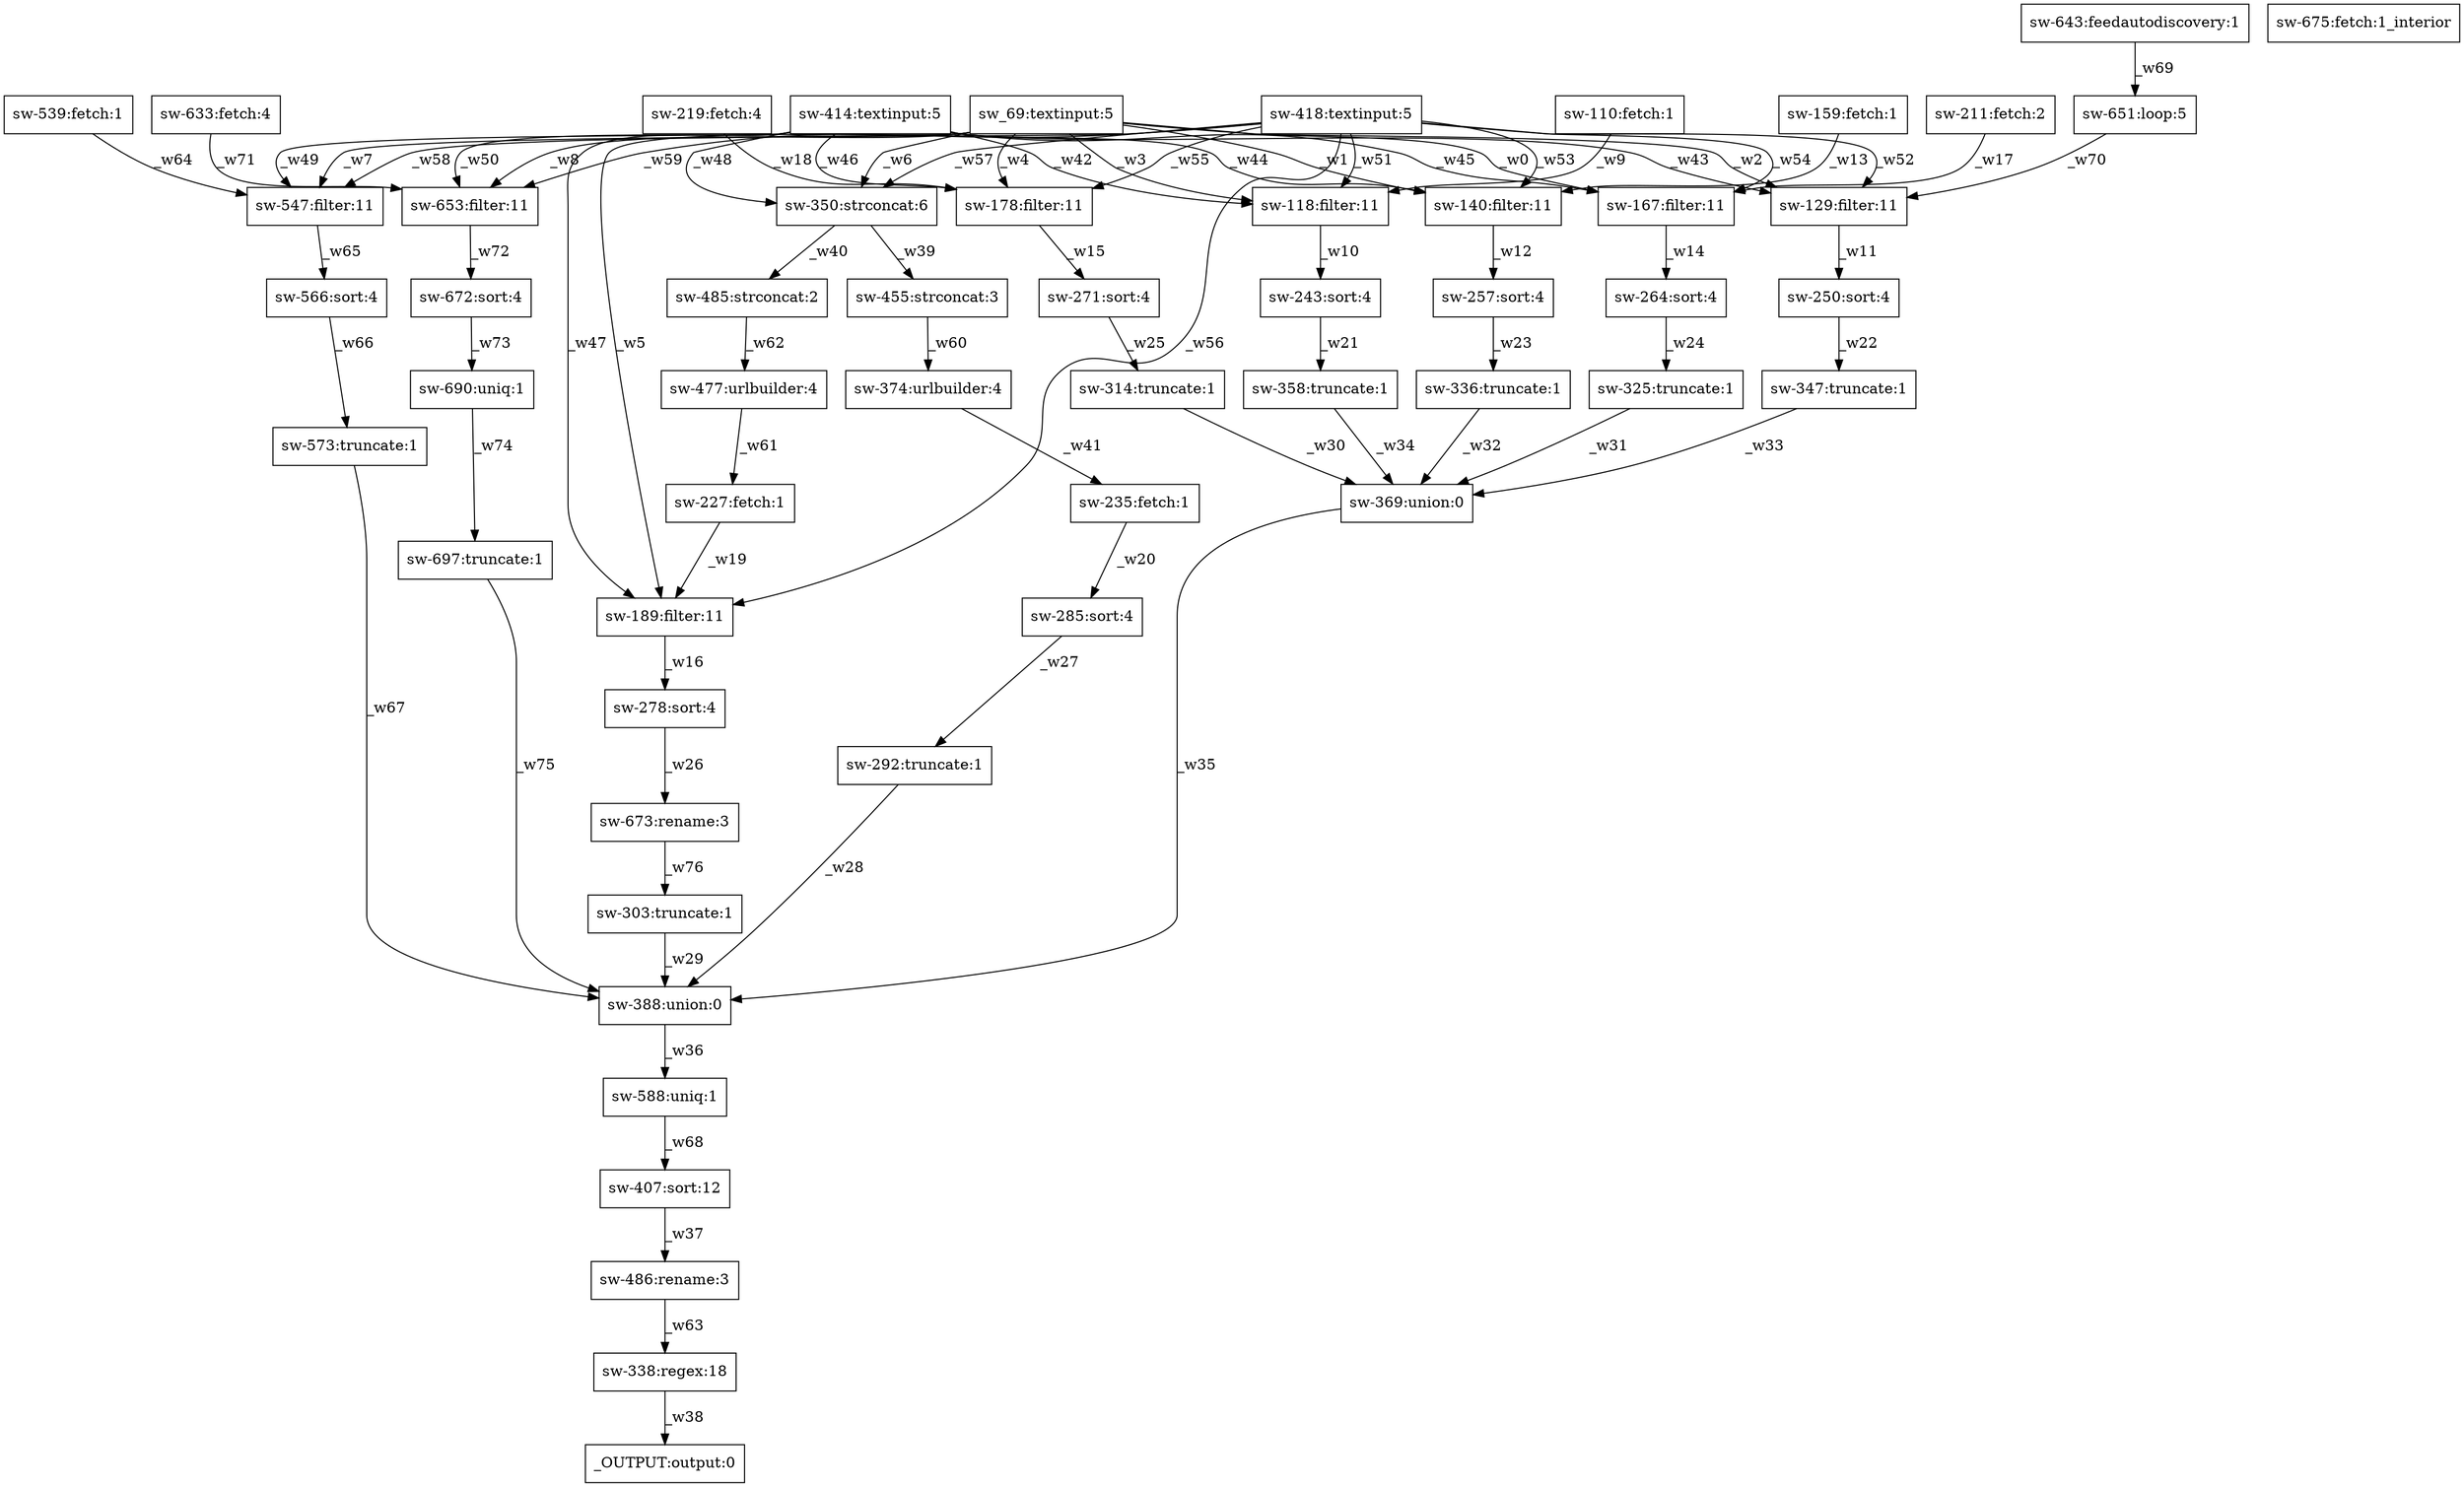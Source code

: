 digraph test1 { node [shape=box] "sw-314" [label="sw-314:truncate:1"];"sw-257" [label="sw-257:sort:4"];"sw-347" [label="sw-347:truncate:1"];"sw-303" [label="sw-303:truncate:1"];"sw-369" [label="sw-369:union:0"];"sw-325" [label="sw-325:truncate:1"];"sw-159" [label="sw-159:fetch:1"];"sw-336" [label="sw-336:truncate:1"];"sw-211" [label="sw-211:fetch:2"];"sw-358" [label="sw-358:truncate:1"];"sw-690" [label="sw-690:uniq:1"];"sw-675" [label="sw-675:fetch:1_interior"];"sw-271" [label="sw-271:sort:4"];"sw-264" [label="sw-264:sort:4"];"sw-643" [label="sw-643:feedautodiscovery:1"];"sw-167" [label="sw-167:filter:11"];"sw-338" [label="sw-338:regex:18"];"sw-189" [label="sw-189:filter:11"];"sw-485" [label="sw-485:strconcat:2"];"sw-374" [label="sw-374:urlbuilder:4"];"sw-486" [label="sw-486:rename:3"];"sw-140" [label="sw-140:filter:11"];"sw-292" [label="sw-292:truncate:1"];"sw-110" [label="sw-110:fetch:1"];"sw-673" [label="sw-673:rename:3"];"sw-414" [label="sw-414:textinput:5"];"sw-178" [label="sw-178:filter:11"];"sw-672" [label="sw-672:sort:4"];"_OUTPUT" [label="_OUTPUT:output:0"];"sw-407" [label="sw-407:sort:12"];"sw-235" [label="sw-235:fetch:1"];"sw-547" [label="sw-547:filter:11"];"sw-539" [label="sw-539:fetch:1"];"sw-653" [label="sw-653:filter:11"];"sw-350" [label="sw-350:strconcat:6"];"sw-227" [label="sw-227:fetch:1"];"sw-285" [label="sw-285:sort:4"];"sw-697" [label="sw-697:truncate:1"];"sw-250" [label="sw-250:sort:4"];"sw-129" [label="sw-129:filter:11"];"sw-418" [label="sw-418:textinput:5"];"sw-633" [label="sw-633:fetch:4"];"sw-455" [label="sw-455:strconcat:3"];"sw-566" [label="sw-566:sort:4"];"sw_69" [label="sw_69:textinput:5"];"sw-219" [label="sw-219:fetch:4"];"sw-588" [label="sw-588:uniq:1"];"sw-278" [label="sw-278:sort:4"];"sw-573" [label="sw-573:truncate:1"];"sw-388" [label="sw-388:union:0"];"sw-118" [label="sw-118:filter:11"];"sw-477" [label="sw-477:urlbuilder:4"];"sw-243" [label="sw-243:sort:4"];"sw-651" [label="sw-651:loop:5"];"sw_69" -> "sw-167" [label="_w0"];"sw_69" -> "sw-140" [label="_w1"];"sw_69" -> "sw-129" [label="_w2"];"sw_69" -> "sw-118" [label="_w3"];"sw_69" -> "sw-178" [label="_w4"];"sw_69" -> "sw-189" [label="_w5"];"sw_69" -> "sw-350" [label="_w6"];"sw_69" -> "sw-547" [label="_w7"];"sw_69" -> "sw-653" [label="_w8"];"sw-110" -> "sw-118" [label="_w9"];"sw-118" -> "sw-243" [label="_w10"];"sw-129" -> "sw-250" [label="_w11"];"sw-140" -> "sw-257" [label="_w12"];"sw-159" -> "sw-140" [label="_w13"];"sw-167" -> "sw-264" [label="_w14"];"sw-178" -> "sw-271" [label="_w15"];"sw-189" -> "sw-278" [label="_w16"];"sw-211" -> "sw-167" [label="_w17"];"sw-219" -> "sw-178" [label="_w18"];"sw-227" -> "sw-189" [label="_w19"];"sw-235" -> "sw-285" [label="_w20"];"sw-243" -> "sw-358" [label="_w21"];"sw-250" -> "sw-347" [label="_w22"];"sw-257" -> "sw-336" [label="_w23"];"sw-264" -> "sw-325" [label="_w24"];"sw-271" -> "sw-314" [label="_w25"];"sw-278" -> "sw-673" [label="_w26"];"sw-285" -> "sw-292" [label="_w27"];"sw-292" -> "sw-388" [label="_w28"];"sw-303" -> "sw-388" [label="_w29"];"sw-314" -> "sw-369" [label="_w30"];"sw-325" -> "sw-369" [label="_w31"];"sw-336" -> "sw-369" [label="_w32"];"sw-347" -> "sw-369" [label="_w33"];"sw-358" -> "sw-369" [label="_w34"];"sw-369" -> "sw-388" [label="_w35"];"sw-388" -> "sw-588" [label="_w36"];"sw-407" -> "sw-486" [label="_w37"];"sw-338" -> "_OUTPUT" [label="_w38"];"sw-350" -> "sw-455" [label="_w39"];"sw-350" -> "sw-485" [label="_w40"];"sw-374" -> "sw-235" [label="_w41"];"sw-414" -> "sw-118" [label="_w42"];"sw-414" -> "sw-129" [label="_w43"];"sw-414" -> "sw-140" [label="_w44"];"sw-414" -> "sw-167" [label="_w45"];"sw-414" -> "sw-178" [label="_w46"];"sw-414" -> "sw-189" [label="_w47"];"sw-414" -> "sw-350" [label="_w48"];"sw-414" -> "sw-547" [label="_w49"];"sw-414" -> "sw-653" [label="_w50"];"sw-418" -> "sw-118" [label="_w51"];"sw-418" -> "sw-129" [label="_w52"];"sw-418" -> "sw-140" [label="_w53"];"sw-418" -> "sw-167" [label="_w54"];"sw-418" -> "sw-178" [label="_w55"];"sw-418" -> "sw-189" [label="_w56"];"sw-418" -> "sw-350" [label="_w57"];"sw-418" -> "sw-547" [label="_w58"];"sw-418" -> "sw-653" [label="_w59"];"sw-455" -> "sw-374" [label="_w60"];"sw-477" -> "sw-227" [label="_w61"];"sw-485" -> "sw-477" [label="_w62"];"sw-486" -> "sw-338" [label="_w63"];"sw-539" -> "sw-547" [label="_w64"];"sw-547" -> "sw-566" [label="_w65"];"sw-566" -> "sw-573" [label="_w66"];"sw-573" -> "sw-388" [label="_w67"];"sw-588" -> "sw-407" [label="_w68"];"sw-643" -> "sw-651" [label="_w69"];"sw-651" -> "sw-129" [label="_w70"];"sw-633" -> "sw-653" [label="_w71"];"sw-653" -> "sw-672" [label="_w72"];"sw-672" -> "sw-690" [label="_w73"];"sw-690" -> "sw-697" [label="_w74"];"sw-697" -> "sw-388" [label="_w75"];"sw-673" -> "sw-303" [label="_w76"];}